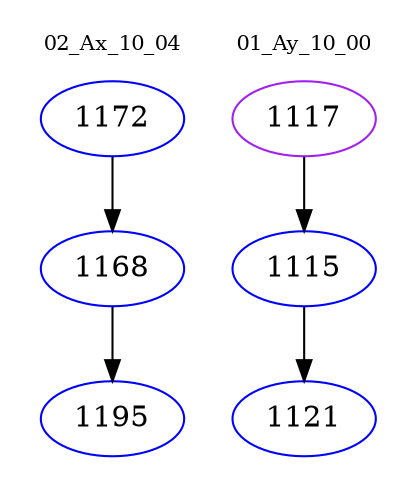 digraph{
subgraph cluster_0 {
color = white
label = "02_Ax_10_04";
fontsize=10;
T0_1172 [label="1172", color="blue"]
T0_1172 -> T0_1168 [color="black"]
T0_1168 [label="1168", color="blue"]
T0_1168 -> T0_1195 [color="black"]
T0_1195 [label="1195", color="blue"]
}
subgraph cluster_1 {
color = white
label = "01_Ay_10_00";
fontsize=10;
T1_1117 [label="1117", color="purple"]
T1_1117 -> T1_1115 [color="black"]
T1_1115 [label="1115", color="blue"]
T1_1115 -> T1_1121 [color="black"]
T1_1121 [label="1121", color="blue"]
}
}
